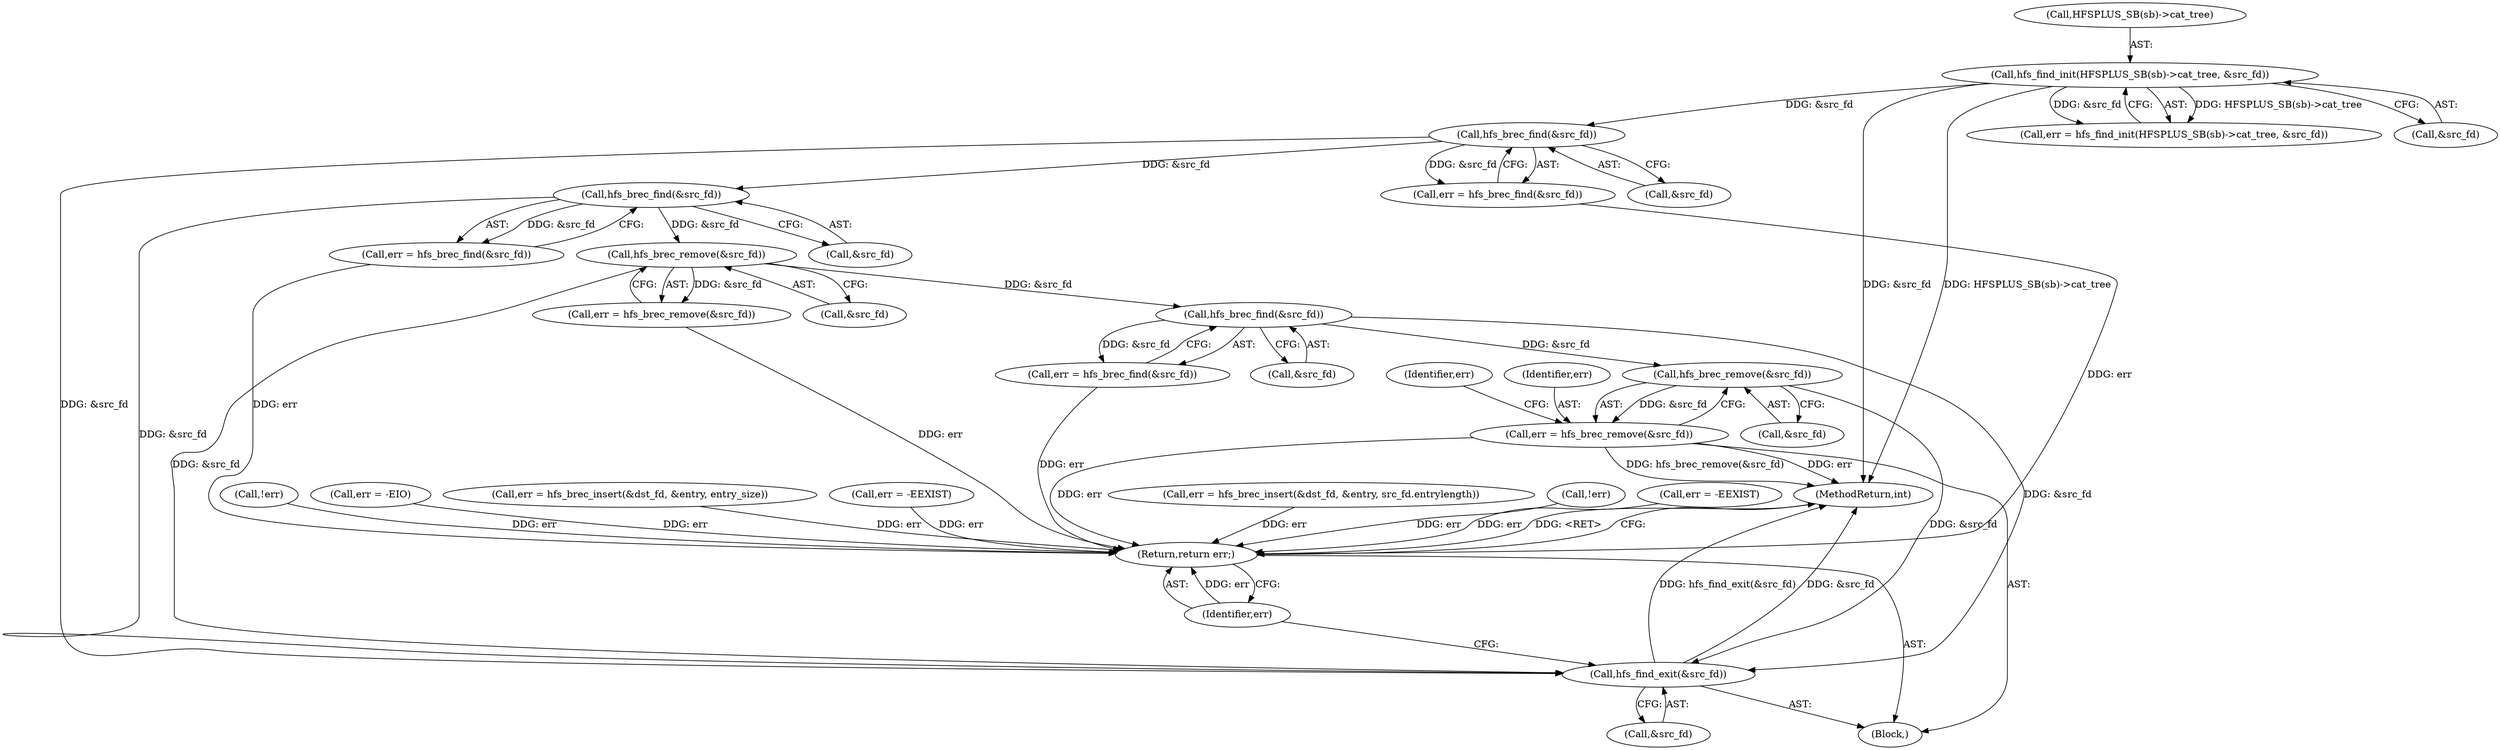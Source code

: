 digraph "0_linux_6f24f892871acc47b40dd594c63606a17c714f77@API" {
"1000322" [label="(Call,hfs_brec_remove(&src_fd))"];
"1000305" [label="(Call,hfs_brec_find(&src_fd))"];
"1000277" [label="(Call,hfs_brec_remove(&src_fd))"];
"1000269" [label="(Call,hfs_brec_find(&src_fd))"];
"1000167" [label="(Call,hfs_brec_find(&src_fd))"];
"1000142" [label="(Call,hfs_find_init(HFSPLUS_SB(sb)->cat_tree, &src_fd))"];
"1000320" [label="(Call,err = hfs_brec_remove(&src_fd))"];
"1000387" [label="(Return,return err;)"];
"1000384" [label="(Call,hfs_find_exit(&src_fd))"];
"1000269" [label="(Call,hfs_brec_find(&src_fd))"];
"1000111" [label="(Block,)"];
"1000225" [label="(Call,!err)"];
"1000326" [label="(Identifier,err)"];
"1000384" [label="(Call,hfs_find_exit(&src_fd))"];
"1000187" [label="(Call,err = -EIO)"];
"1000142" [label="(Call,hfs_find_init(HFSPLUS_SB(sb)->cat_tree, &src_fd))"];
"1000365" [label="(Call,err = hfs_brec_insert(&dst_fd, &entry, entry_size))"];
"1000320" [label="(Call,err = hfs_brec_remove(&src_fd))"];
"1000303" [label="(Call,err = hfs_brec_find(&src_fd))"];
"1000277" [label="(Call,hfs_brec_remove(&src_fd))"];
"1000360" [label="(Call,err = -EEXIST)"];
"1000232" [label="(Call,err = hfs_brec_insert(&dst_fd, &entry, src_fd.entrylength))"];
"1000165" [label="(Call,err = hfs_brec_find(&src_fd))"];
"1000168" [label="(Call,&src_fd)"];
"1000140" [label="(Call,err = hfs_find_init(HFSPLUS_SB(sb)->cat_tree, &src_fd))"];
"1000143" [label="(Call,HFSPLUS_SB(sb)->cat_tree)"];
"1000275" [label="(Call,err = hfs_brec_remove(&src_fd))"];
"1000358" [label="(Call,!err)"];
"1000167" [label="(Call,hfs_brec_find(&src_fd))"];
"1000322" [label="(Call,hfs_brec_remove(&src_fd))"];
"1000388" [label="(Identifier,err)"];
"1000323" [label="(Call,&src_fd)"];
"1000270" [label="(Call,&src_fd)"];
"1000278" [label="(Call,&src_fd)"];
"1000305" [label="(Call,hfs_brec_find(&src_fd))"];
"1000389" [label="(MethodReturn,int)"];
"1000385" [label="(Call,&src_fd)"];
"1000227" [label="(Call,err = -EEXIST)"];
"1000147" [label="(Call,&src_fd)"];
"1000321" [label="(Identifier,err)"];
"1000267" [label="(Call,err = hfs_brec_find(&src_fd))"];
"1000306" [label="(Call,&src_fd)"];
"1000387" [label="(Return,return err;)"];
"1000322" -> "1000320"  [label="AST: "];
"1000322" -> "1000323"  [label="CFG: "];
"1000323" -> "1000322"  [label="AST: "];
"1000320" -> "1000322"  [label="CFG: "];
"1000322" -> "1000320"  [label="DDG: &src_fd"];
"1000305" -> "1000322"  [label="DDG: &src_fd"];
"1000322" -> "1000384"  [label="DDG: &src_fd"];
"1000305" -> "1000303"  [label="AST: "];
"1000305" -> "1000306"  [label="CFG: "];
"1000306" -> "1000305"  [label="AST: "];
"1000303" -> "1000305"  [label="CFG: "];
"1000305" -> "1000303"  [label="DDG: &src_fd"];
"1000277" -> "1000305"  [label="DDG: &src_fd"];
"1000305" -> "1000384"  [label="DDG: &src_fd"];
"1000277" -> "1000275"  [label="AST: "];
"1000277" -> "1000278"  [label="CFG: "];
"1000278" -> "1000277"  [label="AST: "];
"1000275" -> "1000277"  [label="CFG: "];
"1000277" -> "1000275"  [label="DDG: &src_fd"];
"1000269" -> "1000277"  [label="DDG: &src_fd"];
"1000277" -> "1000384"  [label="DDG: &src_fd"];
"1000269" -> "1000267"  [label="AST: "];
"1000269" -> "1000270"  [label="CFG: "];
"1000270" -> "1000269"  [label="AST: "];
"1000267" -> "1000269"  [label="CFG: "];
"1000269" -> "1000267"  [label="DDG: &src_fd"];
"1000167" -> "1000269"  [label="DDG: &src_fd"];
"1000269" -> "1000384"  [label="DDG: &src_fd"];
"1000167" -> "1000165"  [label="AST: "];
"1000167" -> "1000168"  [label="CFG: "];
"1000168" -> "1000167"  [label="AST: "];
"1000165" -> "1000167"  [label="CFG: "];
"1000167" -> "1000165"  [label="DDG: &src_fd"];
"1000142" -> "1000167"  [label="DDG: &src_fd"];
"1000167" -> "1000384"  [label="DDG: &src_fd"];
"1000142" -> "1000140"  [label="AST: "];
"1000142" -> "1000147"  [label="CFG: "];
"1000143" -> "1000142"  [label="AST: "];
"1000147" -> "1000142"  [label="AST: "];
"1000140" -> "1000142"  [label="CFG: "];
"1000142" -> "1000389"  [label="DDG: HFSPLUS_SB(sb)->cat_tree"];
"1000142" -> "1000389"  [label="DDG: &src_fd"];
"1000142" -> "1000140"  [label="DDG: HFSPLUS_SB(sb)->cat_tree"];
"1000142" -> "1000140"  [label="DDG: &src_fd"];
"1000320" -> "1000111"  [label="AST: "];
"1000321" -> "1000320"  [label="AST: "];
"1000326" -> "1000320"  [label="CFG: "];
"1000320" -> "1000389"  [label="DDG: hfs_brec_remove(&src_fd)"];
"1000320" -> "1000389"  [label="DDG: err"];
"1000320" -> "1000387"  [label="DDG: err"];
"1000387" -> "1000111"  [label="AST: "];
"1000387" -> "1000388"  [label="CFG: "];
"1000388" -> "1000387"  [label="AST: "];
"1000389" -> "1000387"  [label="CFG: "];
"1000387" -> "1000389"  [label="DDG: <RET>"];
"1000388" -> "1000387"  [label="DDG: err"];
"1000187" -> "1000387"  [label="DDG: err"];
"1000360" -> "1000387"  [label="DDG: err"];
"1000232" -> "1000387"  [label="DDG: err"];
"1000303" -> "1000387"  [label="DDG: err"];
"1000225" -> "1000387"  [label="DDG: err"];
"1000227" -> "1000387"  [label="DDG: err"];
"1000165" -> "1000387"  [label="DDG: err"];
"1000267" -> "1000387"  [label="DDG: err"];
"1000358" -> "1000387"  [label="DDG: err"];
"1000365" -> "1000387"  [label="DDG: err"];
"1000275" -> "1000387"  [label="DDG: err"];
"1000384" -> "1000111"  [label="AST: "];
"1000384" -> "1000385"  [label="CFG: "];
"1000385" -> "1000384"  [label="AST: "];
"1000388" -> "1000384"  [label="CFG: "];
"1000384" -> "1000389"  [label="DDG: hfs_find_exit(&src_fd)"];
"1000384" -> "1000389"  [label="DDG: &src_fd"];
}
